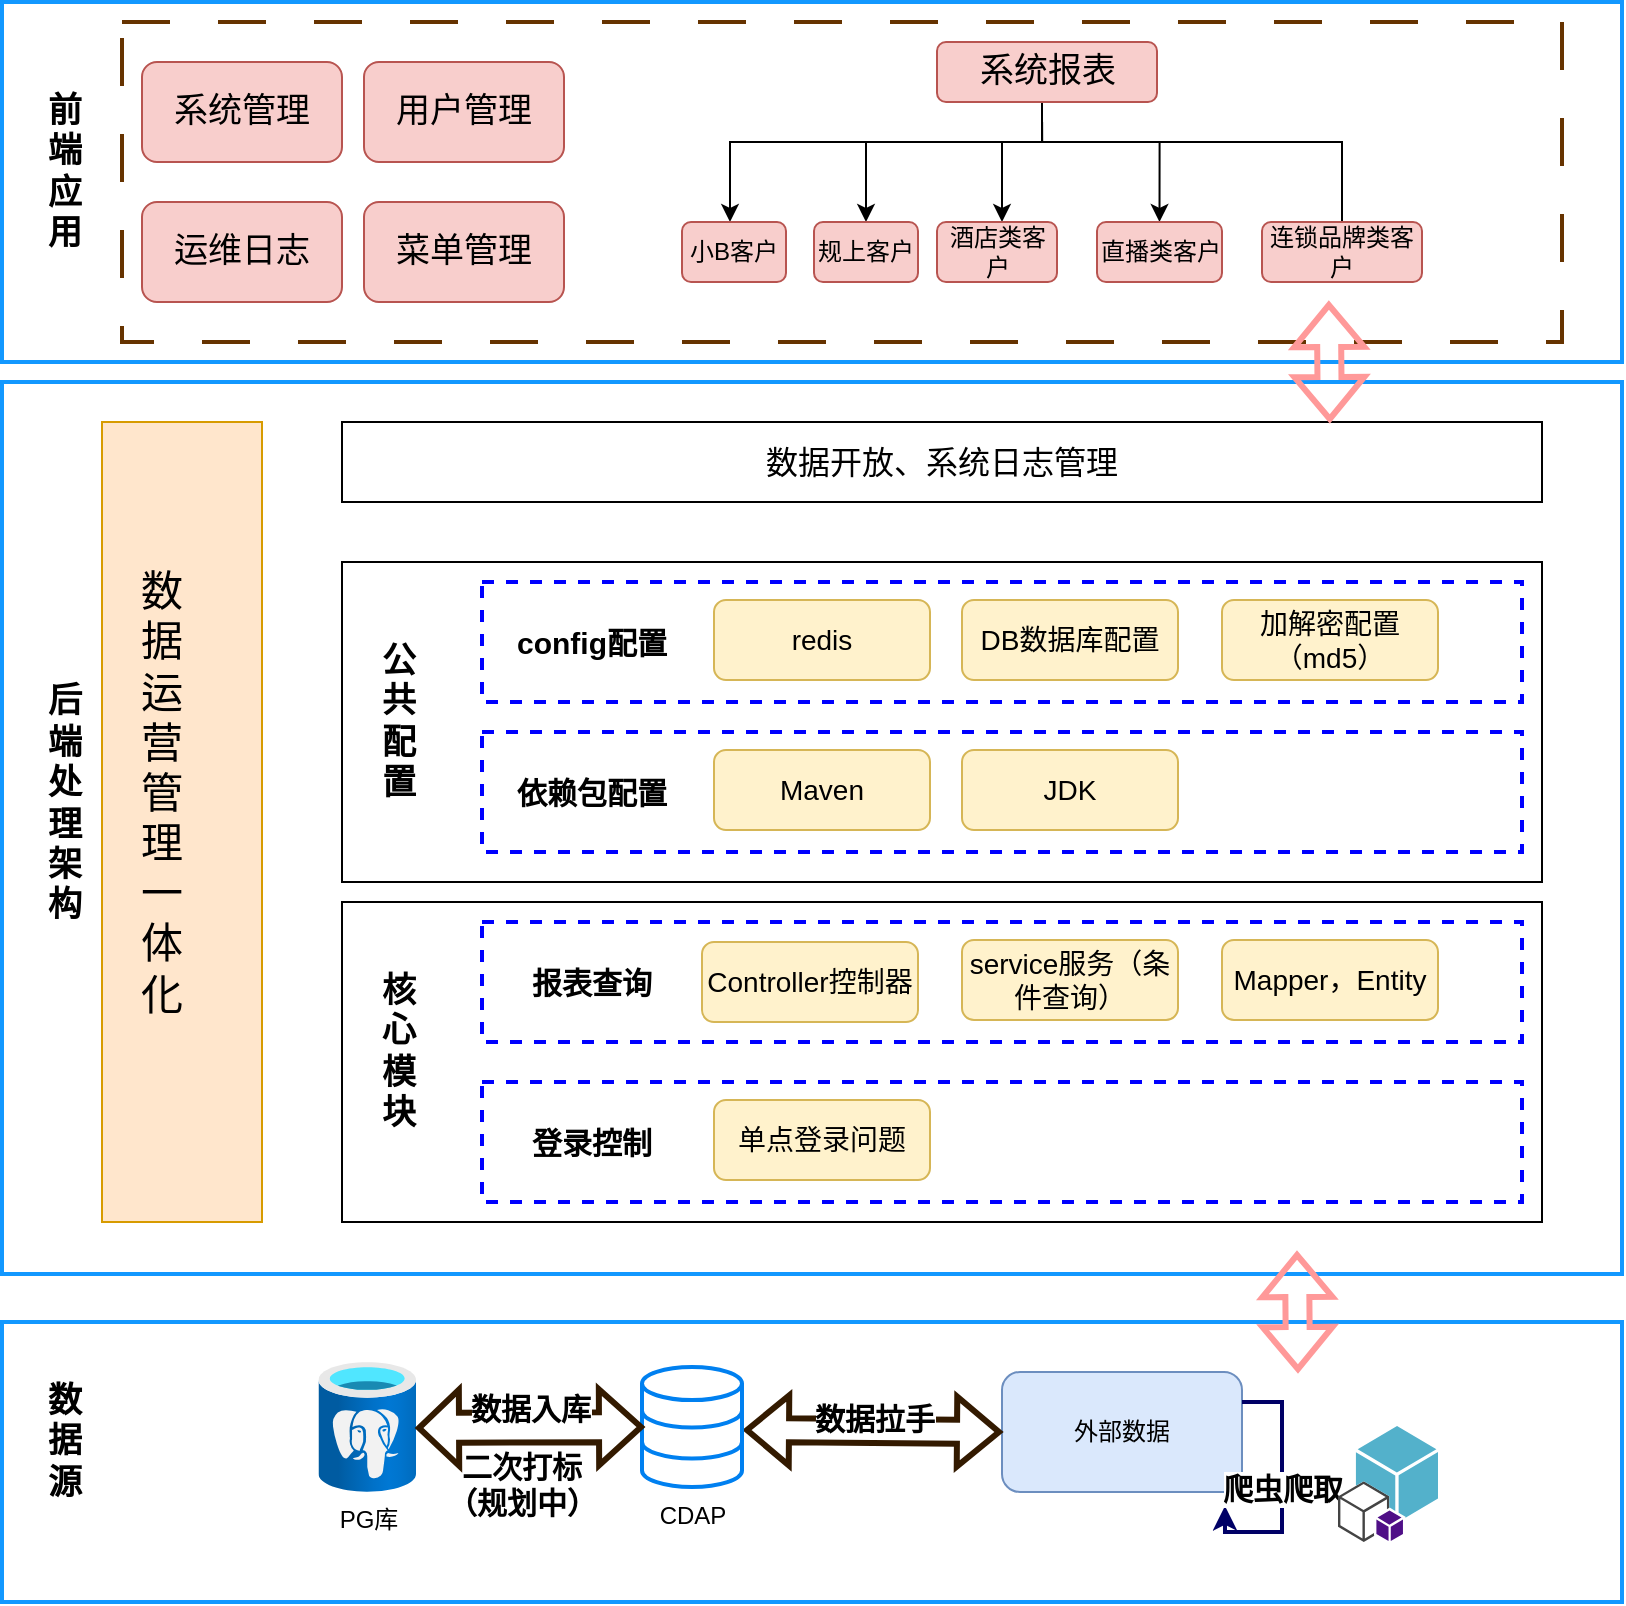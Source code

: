 <mxfile version="22.1.21" type="github">
  <diagram name="第 1 页" id="eo5u3TdKTbHSoBQuBbNW">
    <mxGraphModel dx="1434" dy="796" grid="1" gridSize="10" guides="1" tooltips="1" connect="1" arrows="1" fold="1" page="1" pageScale="1" pageWidth="827" pageHeight="1169" math="0" shadow="0">
      <root>
        <mxCell id="0" />
        <mxCell id="1" parent="0" />
        <mxCell id="-BZDDZaDFFfkxx9SQDAJ-60" value="" style="rounded=0;whiteSpace=wrap;html=1;strokeColor=#1298FF;strokeWidth=2;" vertex="1" parent="1">
          <mxGeometry x="17" y="180" width="810" height="180" as="geometry" />
        </mxCell>
        <mxCell id="-BZDDZaDFFfkxx9SQDAJ-61" value="&lt;font size=&quot;1&quot; style=&quot;&quot;&gt;&lt;b style=&quot;font-size: 17px;&quot;&gt;前端应用&lt;/b&gt;&lt;/font&gt;" style="text;html=1;strokeColor=none;fillColor=none;align=center;verticalAlign=middle;whiteSpace=wrap;rounded=0;" vertex="1" parent="1">
          <mxGeometry x="40" y="220" width="17" height="90" as="geometry" />
        </mxCell>
        <mxCell id="-BZDDZaDFFfkxx9SQDAJ-62" value="" style="rounded=0;whiteSpace=wrap;html=1;dashed=1;dashPattern=12 12;strokeColor=#663300;strokeWidth=2;perimeterSpacing=1;" vertex="1" parent="1">
          <mxGeometry x="77" y="190" width="720" height="160" as="geometry" />
        </mxCell>
        <mxCell id="-BZDDZaDFFfkxx9SQDAJ-63" value="&lt;span style=&quot;font-size: 17px;&quot;&gt;系统管理&lt;/span&gt;" style="rounded=1;whiteSpace=wrap;html=1;fillColor=#f8cecc;strokeColor=#b85450;" vertex="1" parent="1">
          <mxGeometry x="87" y="210" width="100" height="50" as="geometry" />
        </mxCell>
        <mxCell id="-BZDDZaDFFfkxx9SQDAJ-64" value="&lt;span style=&quot;font-size: 17px;&quot;&gt;运维日志&lt;/span&gt;" style="rounded=1;whiteSpace=wrap;html=1;fillColor=#f8cecc;strokeColor=#b85450;" vertex="1" parent="1">
          <mxGeometry x="87" y="280" width="100" height="50" as="geometry" />
        </mxCell>
        <mxCell id="-BZDDZaDFFfkxx9SQDAJ-65" value="&lt;span style=&quot;font-size: 17px;&quot;&gt;用户管理&lt;/span&gt;" style="rounded=1;whiteSpace=wrap;html=1;fillColor=#f8cecc;strokeColor=#b85450;" vertex="1" parent="1">
          <mxGeometry x="198" y="210" width="100" height="50" as="geometry" />
        </mxCell>
        <mxCell id="-BZDDZaDFFfkxx9SQDAJ-66" value="&lt;span style=&quot;font-size: 17px;&quot;&gt;菜单管理&lt;/span&gt;" style="rounded=1;whiteSpace=wrap;html=1;fillColor=#f8cecc;strokeColor=#b85450;" vertex="1" parent="1">
          <mxGeometry x="198" y="280" width="100" height="50" as="geometry" />
        </mxCell>
        <mxCell id="-BZDDZaDFFfkxx9SQDAJ-67" value="" style="edgeStyle=orthogonalEdgeStyle;rounded=0;orthogonalLoop=1;jettySize=auto;html=1;" edge="1" parent="1" source="-BZDDZaDFFfkxx9SQDAJ-72" target="-BZDDZaDFFfkxx9SQDAJ-110">
          <mxGeometry relative="1" as="geometry">
            <Array as="points">
              <mxPoint x="537" y="250" />
              <mxPoint x="381" y="250" />
            </Array>
          </mxGeometry>
        </mxCell>
        <mxCell id="-BZDDZaDFFfkxx9SQDAJ-68" style="edgeStyle=orthogonalEdgeStyle;rounded=0;orthogonalLoop=1;jettySize=auto;html=1;entryX=0.5;entryY=0;entryDx=0;entryDy=0;" edge="1" parent="1" source="-BZDDZaDFFfkxx9SQDAJ-72" target="-BZDDZaDFFfkxx9SQDAJ-111">
          <mxGeometry relative="1" as="geometry">
            <Array as="points">
              <mxPoint x="537" y="250" />
              <mxPoint x="449" y="250" />
            </Array>
          </mxGeometry>
        </mxCell>
        <mxCell id="-BZDDZaDFFfkxx9SQDAJ-69" style="edgeStyle=orthogonalEdgeStyle;rounded=0;orthogonalLoop=1;jettySize=auto;html=1;" edge="1" parent="1" source="-BZDDZaDFFfkxx9SQDAJ-72" target="-BZDDZaDFFfkxx9SQDAJ-112">
          <mxGeometry relative="1" as="geometry">
            <Array as="points">
              <mxPoint x="537" y="250" />
              <mxPoint x="517" y="250" />
            </Array>
          </mxGeometry>
        </mxCell>
        <mxCell id="-BZDDZaDFFfkxx9SQDAJ-70" style="edgeStyle=orthogonalEdgeStyle;rounded=0;orthogonalLoop=1;jettySize=auto;html=1;entryX=0.5;entryY=0;entryDx=0;entryDy=0;" edge="1" parent="1">
          <mxGeometry relative="1" as="geometry">
            <mxPoint x="537.059" y="240" as="sourcePoint" />
            <mxPoint x="687" y="300" as="targetPoint" />
            <Array as="points">
              <mxPoint x="537" y="250" />
              <mxPoint x="687" y="250" />
            </Array>
          </mxGeometry>
        </mxCell>
        <mxCell id="-BZDDZaDFFfkxx9SQDAJ-71" style="edgeStyle=orthogonalEdgeStyle;rounded=0;orthogonalLoop=1;jettySize=auto;html=1;entryX=0.5;entryY=0;entryDx=0;entryDy=0;" edge="1" parent="1" source="-BZDDZaDFFfkxx9SQDAJ-72" target="-BZDDZaDFFfkxx9SQDAJ-113">
          <mxGeometry relative="1" as="geometry">
            <Array as="points">
              <mxPoint x="537" y="250" />
              <mxPoint x="596" y="250" />
            </Array>
          </mxGeometry>
        </mxCell>
        <mxCell id="-BZDDZaDFFfkxx9SQDAJ-72" value="&lt;font style=&quot;font-size: 17px;&quot;&gt;系统报表&lt;/font&gt;" style="rounded=1;whiteSpace=wrap;html=1;fillColor=#f8cecc;strokeColor=#b85450;" vertex="1" parent="1">
          <mxGeometry x="484.5" y="200" width="110" height="30" as="geometry" />
        </mxCell>
        <mxCell id="-BZDDZaDFFfkxx9SQDAJ-73" value="" style="rounded=0;whiteSpace=wrap;html=1;strokeColor=#1298FF;strokeWidth=2;" vertex="1" parent="1">
          <mxGeometry x="17" y="370" width="810" height="446" as="geometry" />
        </mxCell>
        <mxCell id="-BZDDZaDFFfkxx9SQDAJ-74" value="&lt;font size=&quot;1&quot; style=&quot;&quot;&gt;&lt;b style=&quot;font-size: 17px;&quot;&gt;后端处理架构&lt;/b&gt;&lt;/font&gt;" style="text;html=1;strokeColor=none;fillColor=none;align=center;verticalAlign=middle;whiteSpace=wrap;rounded=0;" vertex="1" parent="1">
          <mxGeometry x="40" y="516" width="17" height="130" as="geometry" />
        </mxCell>
        <mxCell id="-BZDDZaDFFfkxx9SQDAJ-75" value="&lt;div style=&quot;&quot;&gt;&lt;br&gt;&lt;/div&gt;" style="rounded=0;whiteSpace=wrap;html=1;align=left;fillColor=#ffe6cc;strokeColor=#d79b00;" vertex="1" parent="1">
          <mxGeometry x="67" y="390" width="80" height="400" as="geometry" />
        </mxCell>
        <mxCell id="-BZDDZaDFFfkxx9SQDAJ-76" value="&lt;font style=&quot;font-size: 21px;&quot;&gt;数据运营管理一体化&lt;/font&gt;" style="text;html=1;strokeColor=none;fillColor=none;align=center;verticalAlign=middle;whiteSpace=wrap;rounded=0;" vertex="1" parent="1">
          <mxGeometry x="77" y="480" width="40" height="190" as="geometry" />
        </mxCell>
        <mxCell id="-BZDDZaDFFfkxx9SQDAJ-77" value="&lt;font style=&quot;font-size: 16px;&quot;&gt;数据开放、系统日志管理&lt;/font&gt;" style="rounded=0;whiteSpace=wrap;html=1;" vertex="1" parent="1">
          <mxGeometry x="187" y="390" width="600" height="40" as="geometry" />
        </mxCell>
        <mxCell id="-BZDDZaDFFfkxx9SQDAJ-78" value="" style="shape=flexArrow;endArrow=classic;startArrow=classic;html=1;rounded=0;strokeColor=#FF9999;strokeWidth=3;" edge="1" parent="1">
          <mxGeometry width="100" height="100" relative="1" as="geometry">
            <mxPoint x="680.416" y="330" as="sourcePoint" />
            <mxPoint x="680.92" y="390" as="targetPoint" />
          </mxGeometry>
        </mxCell>
        <mxCell id="-BZDDZaDFFfkxx9SQDAJ-79" value="" style="rounded=0;whiteSpace=wrap;html=1;" vertex="1" parent="1">
          <mxGeometry x="187" y="460" width="600" height="160" as="geometry" />
        </mxCell>
        <mxCell id="-BZDDZaDFFfkxx9SQDAJ-80" value="&lt;font size=&quot;1&quot; style=&quot;&quot;&gt;&lt;b style=&quot;font-size: 17px;&quot;&gt;公共配置&lt;/b&gt;&lt;/font&gt;" style="text;html=1;strokeColor=none;fillColor=none;align=center;verticalAlign=middle;whiteSpace=wrap;rounded=0;" vertex="1" parent="1">
          <mxGeometry x="207" y="475" width="17" height="130" as="geometry" />
        </mxCell>
        <mxCell id="-BZDDZaDFFfkxx9SQDAJ-81" value="" style="rounded=0;whiteSpace=wrap;html=1;dashed=1;strokeWidth=2;strokeColor=#0000FF;" vertex="1" parent="1">
          <mxGeometry x="257" y="470" width="520" height="60" as="geometry" />
        </mxCell>
        <mxCell id="-BZDDZaDFFfkxx9SQDAJ-82" value="&lt;font style=&quot;font-size: 15px;&quot;&gt;&lt;b&gt;config配置&lt;/b&gt;&lt;/font&gt;" style="text;html=1;strokeColor=none;fillColor=none;align=center;verticalAlign=middle;whiteSpace=wrap;rounded=0;" vertex="1" parent="1">
          <mxGeometry x="267" y="481" width="90" height="38" as="geometry" />
        </mxCell>
        <mxCell id="-BZDDZaDFFfkxx9SQDAJ-83" value="&lt;font style=&quot;font-size: 14px;&quot;&gt;redis&lt;/font&gt;" style="rounded=1;whiteSpace=wrap;html=1;fillColor=#fff2cc;strokeColor=#d6b656;" vertex="1" parent="1">
          <mxGeometry x="373" y="479" width="108" height="40" as="geometry" />
        </mxCell>
        <mxCell id="-BZDDZaDFFfkxx9SQDAJ-84" value="&lt;font style=&quot;font-size: 14px;&quot;&gt;DB数据库配置&lt;/font&gt;" style="rounded=1;whiteSpace=wrap;html=1;fillColor=#fff2cc;strokeColor=#d6b656;" vertex="1" parent="1">
          <mxGeometry x="497" y="479" width="108" height="40" as="geometry" />
        </mxCell>
        <mxCell id="-BZDDZaDFFfkxx9SQDAJ-85" value="&lt;font style=&quot;font-size: 14px;&quot;&gt;加解密配置（md5）&lt;/font&gt;" style="rounded=1;whiteSpace=wrap;html=1;fillColor=#fff2cc;strokeColor=#d6b656;" vertex="1" parent="1">
          <mxGeometry x="627" y="479" width="108" height="40" as="geometry" />
        </mxCell>
        <mxCell id="-BZDDZaDFFfkxx9SQDAJ-86" value="" style="rounded=0;whiteSpace=wrap;html=1;dashed=1;strokeWidth=2;strokeColor=#0000FF;" vertex="1" parent="1">
          <mxGeometry x="257" y="545" width="520" height="60" as="geometry" />
        </mxCell>
        <mxCell id="-BZDDZaDFFfkxx9SQDAJ-87" value="&lt;span style=&quot;font-size: 15px;&quot;&gt;&lt;b&gt;依赖包配置&lt;/b&gt;&lt;/span&gt;" style="text;html=1;strokeColor=none;fillColor=none;align=center;verticalAlign=middle;whiteSpace=wrap;rounded=0;" vertex="1" parent="1">
          <mxGeometry x="267" y="556" width="90" height="38" as="geometry" />
        </mxCell>
        <mxCell id="-BZDDZaDFFfkxx9SQDAJ-88" value="&lt;span style=&quot;font-size: 14px;&quot;&gt;Maven&lt;/span&gt;" style="rounded=1;whiteSpace=wrap;html=1;fillColor=#fff2cc;strokeColor=#d6b656;" vertex="1" parent="1">
          <mxGeometry x="373" y="554" width="108" height="40" as="geometry" />
        </mxCell>
        <mxCell id="-BZDDZaDFFfkxx9SQDAJ-89" value="&lt;span style=&quot;font-size: 14px;&quot;&gt;JDK&lt;/span&gt;" style="rounded=1;whiteSpace=wrap;html=1;fillColor=#fff2cc;strokeColor=#d6b656;" vertex="1" parent="1">
          <mxGeometry x="497" y="554" width="108" height="40" as="geometry" />
        </mxCell>
        <mxCell id="-BZDDZaDFFfkxx9SQDAJ-90" value="" style="rounded=0;whiteSpace=wrap;html=1;" vertex="1" parent="1">
          <mxGeometry x="187" y="630" width="600" height="160" as="geometry" />
        </mxCell>
        <mxCell id="-BZDDZaDFFfkxx9SQDAJ-91" value="&lt;span style=&quot;font-size: 17px;&quot;&gt;&lt;b&gt;核心模块&lt;/b&gt;&lt;/span&gt;" style="text;html=1;strokeColor=none;fillColor=none;align=center;verticalAlign=middle;whiteSpace=wrap;rounded=0;" vertex="1" parent="1">
          <mxGeometry x="207" y="640" width="17" height="130" as="geometry" />
        </mxCell>
        <mxCell id="-BZDDZaDFFfkxx9SQDAJ-92" value="" style="rounded=0;whiteSpace=wrap;html=1;dashed=1;strokeWidth=2;strokeColor=#0000FF;" vertex="1" parent="1">
          <mxGeometry x="257" y="640" width="520" height="60" as="geometry" />
        </mxCell>
        <mxCell id="-BZDDZaDFFfkxx9SQDAJ-93" value="&lt;span style=&quot;font-size: 15px;&quot;&gt;&lt;b&gt;报表查询&lt;/b&gt;&lt;/span&gt;" style="text;html=1;strokeColor=none;fillColor=none;align=center;verticalAlign=middle;whiteSpace=wrap;rounded=0;" vertex="1" parent="1">
          <mxGeometry x="267" y="651" width="90" height="38" as="geometry" />
        </mxCell>
        <mxCell id="-BZDDZaDFFfkxx9SQDAJ-94" value="&lt;span style=&quot;font-size: 14px;&quot;&gt;Controller控制器&lt;/span&gt;" style="rounded=1;whiteSpace=wrap;html=1;fillColor=#fff2cc;strokeColor=#d6b656;" vertex="1" parent="1">
          <mxGeometry x="97" y="920" width="108" height="40" as="geometry" />
        </mxCell>
        <mxCell id="-BZDDZaDFFfkxx9SQDAJ-95" value="&lt;span style=&quot;font-size: 14px;&quot;&gt;service服务（条件查询）&lt;/span&gt;" style="rounded=1;whiteSpace=wrap;html=1;fillColor=#fff2cc;strokeColor=#d6b656;" vertex="1" parent="1">
          <mxGeometry x="497" y="649" width="108" height="40" as="geometry" />
        </mxCell>
        <mxCell id="-BZDDZaDFFfkxx9SQDAJ-96" value="" style="rounded=0;whiteSpace=wrap;html=1;dashed=1;strokeWidth=2;strokeColor=#0000FF;" vertex="1" parent="1">
          <mxGeometry x="257" y="720" width="520" height="60" as="geometry" />
        </mxCell>
        <mxCell id="-BZDDZaDFFfkxx9SQDAJ-97" value="&lt;span style=&quot;font-size: 15px;&quot;&gt;&lt;b&gt;登录控制&lt;/b&gt;&lt;/span&gt;" style="text;html=1;strokeColor=none;fillColor=none;align=center;verticalAlign=middle;whiteSpace=wrap;rounded=0;" vertex="1" parent="1">
          <mxGeometry x="267" y="731" width="90" height="38" as="geometry" />
        </mxCell>
        <mxCell id="-BZDDZaDFFfkxx9SQDAJ-98" value="&lt;span style=&quot;font-size: 14px;&quot;&gt;单点登录问题&lt;/span&gt;" style="rounded=1;whiteSpace=wrap;html=1;fillColor=#fff2cc;strokeColor=#d6b656;" vertex="1" parent="1">
          <mxGeometry x="373" y="729" width="108" height="40" as="geometry" />
        </mxCell>
        <mxCell id="-BZDDZaDFFfkxx9SQDAJ-99" value="&lt;span style=&quot;font-size: 14px;&quot;&gt;Mapper，Entity&lt;/span&gt;" style="rounded=1;whiteSpace=wrap;html=1;fillColor=#fff2cc;strokeColor=#d6b656;" vertex="1" parent="1">
          <mxGeometry x="627" y="649" width="108" height="40" as="geometry" />
        </mxCell>
        <mxCell id="-BZDDZaDFFfkxx9SQDAJ-100" value="" style="rounded=0;whiteSpace=wrap;html=1;strokeColor=#1298FF;strokeWidth=2;" vertex="1" parent="1">
          <mxGeometry x="17" y="840" width="810" height="140" as="geometry" />
        </mxCell>
        <mxCell id="-BZDDZaDFFfkxx9SQDAJ-101" value="&lt;font size=&quot;1&quot; style=&quot;&quot;&gt;&lt;b style=&quot;font-size: 17px;&quot;&gt;数据源&lt;/b&gt;&lt;/font&gt;" style="text;html=1;strokeColor=none;fillColor=none;align=center;verticalAlign=middle;whiteSpace=wrap;rounded=0;" vertex="1" parent="1">
          <mxGeometry x="40" y="835" width="17" height="130" as="geometry" />
        </mxCell>
        <mxCell id="-BZDDZaDFFfkxx9SQDAJ-102" value="外部数据" style="rounded=1;whiteSpace=wrap;html=1;fillColor=#dae8fc;strokeColor=#6c8ebf;" vertex="1" parent="1">
          <mxGeometry x="517" y="865" width="120" height="60" as="geometry" />
        </mxCell>
        <mxCell id="-BZDDZaDFFfkxx9SQDAJ-103" value="&lt;font style=&quot;font-size: 15px;&quot;&gt;&lt;b&gt;爬虫爬取&lt;/b&gt;&lt;/font&gt;" style="edgeStyle=orthogonalEdgeStyle;rounded=0;orthogonalLoop=1;jettySize=auto;html=1;elbow=vertical;entryX=0.929;entryY=1.117;entryDx=0;entryDy=0;entryPerimeter=0;exitX=1;exitY=0.25;exitDx=0;exitDy=0;strokeColor=#000066;strokeWidth=2;" edge="1" parent="1" source="-BZDDZaDFFfkxx9SQDAJ-102" target="-BZDDZaDFFfkxx9SQDAJ-102">
          <mxGeometry x="-0.004" relative="1" as="geometry">
            <mxPoint as="offset" />
          </mxGeometry>
        </mxCell>
        <mxCell id="-BZDDZaDFFfkxx9SQDAJ-104" value="" style="shape=flexArrow;endArrow=classic;startArrow=classic;html=1;rounded=0;entryX=0;entryY=0.5;entryDx=0;entryDy=0;strokeColor=#331A00;strokeWidth=3;exitX=1.02;exitY=0.525;exitDx=0;exitDy=0;exitPerimeter=0;" edge="1" parent="1" source="-BZDDZaDFFfkxx9SQDAJ-115" target="-BZDDZaDFFfkxx9SQDAJ-102">
          <mxGeometry width="100" height="100" relative="1" as="geometry">
            <mxPoint x="467" y="890" as="sourcePoint" />
            <mxPoint x="547" y="890" as="targetPoint" />
          </mxGeometry>
        </mxCell>
        <mxCell id="-BZDDZaDFFfkxx9SQDAJ-105" value="&lt;font style=&quot;font-size: 15px;&quot;&gt;&lt;b&gt;数据拉手&lt;/b&gt;&lt;/font&gt;" style="edgeLabel;html=1;align=center;verticalAlign=middle;resizable=0;points=[];" vertex="1" connectable="0" parent="-BZDDZaDFFfkxx9SQDAJ-104">
          <mxGeometry x="0.061" y="-2" relative="1" as="geometry">
            <mxPoint x="-4" y="-9" as="offset" />
          </mxGeometry>
        </mxCell>
        <mxCell id="-BZDDZaDFFfkxx9SQDAJ-106" value="PG库" style="image;aspect=fixed;html=1;points=[];align=center;fontSize=12;image=img/lib/azure2/databases/Azure_Database_PostgreSQL_Server.svg;" vertex="1" parent="1">
          <mxGeometry x="175.25" y="860" width="48.75" height="65" as="geometry" />
        </mxCell>
        <mxCell id="-BZDDZaDFFfkxx9SQDAJ-107" value="" style="outlineConnect=0;dashed=0;verticalLabelPosition=bottom;verticalAlign=top;align=center;html=1;shape=mxgraph.aws3.toolkit_for_visual_studio;fillColor=#53B1CB;gradientColor=none;" vertex="1" parent="1">
          <mxGeometry x="685" y="892" width="50" height="58" as="geometry" />
        </mxCell>
        <mxCell id="-BZDDZaDFFfkxx9SQDAJ-108" value="&lt;span style=&quot;font-size: 14px;&quot;&gt;Controller控制器&lt;/span&gt;" style="rounded=1;whiteSpace=wrap;html=1;fillColor=#fff2cc;strokeColor=#d6b656;" vertex="1" parent="1">
          <mxGeometry x="367" y="650" width="108" height="40" as="geometry" />
        </mxCell>
        <mxCell id="-BZDDZaDFFfkxx9SQDAJ-109" value="" style="shape=flexArrow;endArrow=classic;startArrow=classic;html=1;rounded=0;strokeColor=#FF9999;strokeWidth=3;" edge="1" parent="1">
          <mxGeometry width="100" height="100" relative="1" as="geometry">
            <mxPoint x="664.496" y="805" as="sourcePoint" />
            <mxPoint x="665" y="865" as="targetPoint" />
          </mxGeometry>
        </mxCell>
        <mxCell id="-BZDDZaDFFfkxx9SQDAJ-110" value="小B客户" style="whiteSpace=wrap;html=1;fillColor=#f8cecc;strokeColor=#b85450;rounded=1;" vertex="1" parent="1">
          <mxGeometry x="357" y="290" width="52" height="30" as="geometry" />
        </mxCell>
        <mxCell id="-BZDDZaDFFfkxx9SQDAJ-111" value="规上客户" style="whiteSpace=wrap;html=1;fillColor=#f8cecc;strokeColor=#b85450;rounded=1;" vertex="1" parent="1">
          <mxGeometry x="423" y="290" width="52" height="30" as="geometry" />
        </mxCell>
        <mxCell id="-BZDDZaDFFfkxx9SQDAJ-112" value="酒店类客户" style="whiteSpace=wrap;html=1;fillColor=#f8cecc;strokeColor=#b85450;rounded=1;" vertex="1" parent="1">
          <mxGeometry x="484.5" y="290" width="60" height="30" as="geometry" />
        </mxCell>
        <mxCell id="-BZDDZaDFFfkxx9SQDAJ-113" value="直播类客户" style="whiteSpace=wrap;html=1;fillColor=#f8cecc;strokeColor=#b85450;rounded=1;" vertex="1" parent="1">
          <mxGeometry x="564.5" y="290" width="62.5" height="30" as="geometry" />
        </mxCell>
        <mxCell id="-BZDDZaDFFfkxx9SQDAJ-114" value="连锁品牌类客户" style="whiteSpace=wrap;html=1;fillColor=#f8cecc;strokeColor=#b85450;rounded=1;" vertex="1" parent="1">
          <mxGeometry x="647" y="290" width="80" height="30" as="geometry" />
        </mxCell>
        <mxCell id="-BZDDZaDFFfkxx9SQDAJ-115" value="CDAP" style="html=1;verticalLabelPosition=bottom;align=center;labelBackgroundColor=#ffffff;verticalAlign=top;strokeWidth=2;strokeColor=#0080F0;shadow=0;dashed=0;shape=mxgraph.ios7.icons.data;" vertex="1" parent="1">
          <mxGeometry x="337" y="862.5" width="50" height="60" as="geometry" />
        </mxCell>
        <mxCell id="-BZDDZaDFFfkxx9SQDAJ-116" value="" style="shape=flexArrow;endArrow=classic;startArrow=classic;html=1;rounded=0;entryX=0.02;entryY=0.5;entryDx=0;entryDy=0;entryPerimeter=0;strokeWidth=3;strokeColor=#331A00;width=13;startSize=5.67;" edge="1" parent="1" target="-BZDDZaDFFfkxx9SQDAJ-115">
          <mxGeometry width="100" height="100" relative="1" as="geometry">
            <mxPoint x="224" y="893" as="sourcePoint" />
            <mxPoint x="347" y="850" as="targetPoint" />
          </mxGeometry>
        </mxCell>
        <mxCell id="-BZDDZaDFFfkxx9SQDAJ-117" value="数据入库" style="edgeLabel;html=1;align=center;verticalAlign=middle;resizable=0;points=[];fontSize=15;fontStyle=1" vertex="1" connectable="0" parent="-BZDDZaDFFfkxx9SQDAJ-116">
          <mxGeometry x="-0.045" y="2" relative="1" as="geometry">
            <mxPoint x="2" y="-8" as="offset" />
          </mxGeometry>
        </mxCell>
        <mxCell id="-BZDDZaDFFfkxx9SQDAJ-118" value="&lt;font style=&quot;font-size: 15px;&quot;&gt;&lt;b&gt;二次打标（规划中）&lt;/b&gt;&lt;/font&gt;" style="text;html=1;strokeColor=none;fillColor=none;align=center;verticalAlign=middle;whiteSpace=wrap;rounded=0;" vertex="1" parent="1">
          <mxGeometry x="237" y="906" width="80" height="30" as="geometry" />
        </mxCell>
      </root>
    </mxGraphModel>
  </diagram>
</mxfile>
